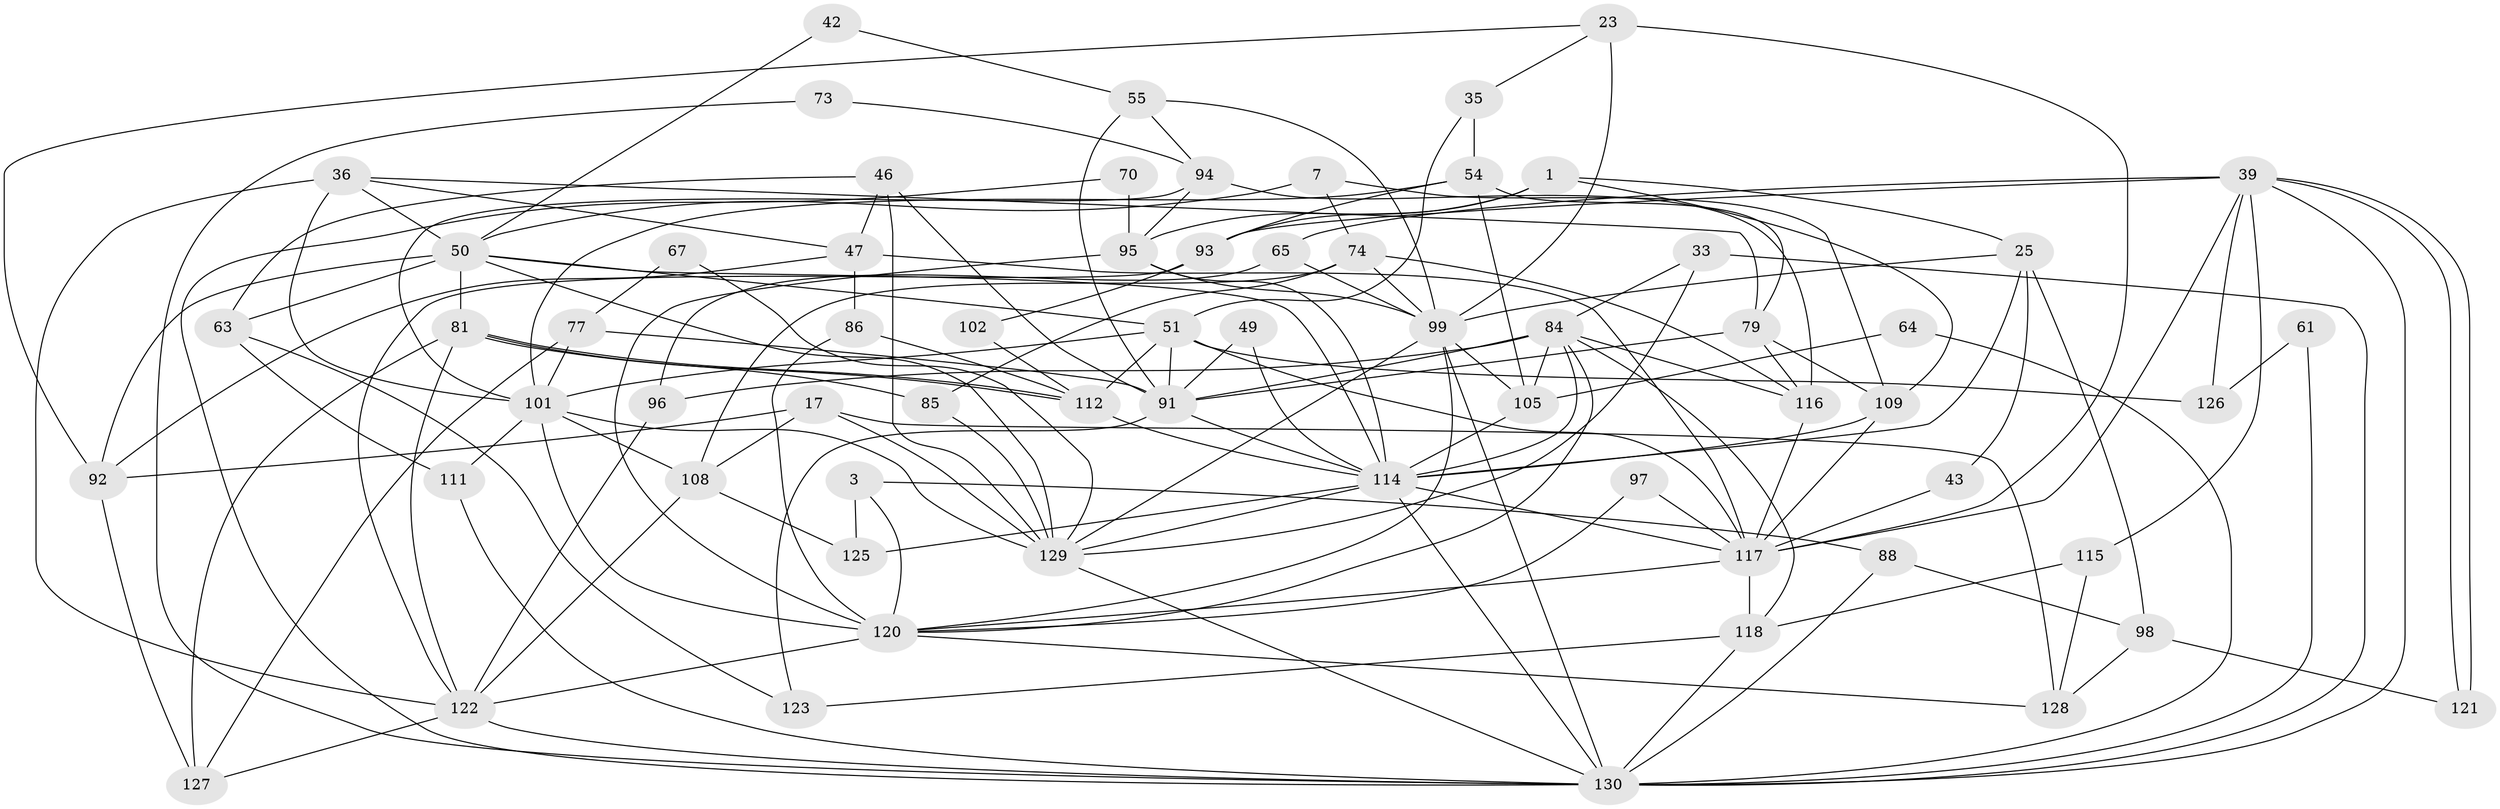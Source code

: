 // original degree distribution, {4: 0.3076923076923077, 3: 0.25384615384615383, 5: 0.17692307692307693, 2: 0.13076923076923078, 7: 0.03076923076923077, 6: 0.07692307692307693, 8: 0.023076923076923078}
// Generated by graph-tools (version 1.1) at 2025/51/03/09/25 04:51:05]
// undirected, 65 vertices, 159 edges
graph export_dot {
graph [start="1"]
  node [color=gray90,style=filled];
  1;
  3;
  7;
  17;
  23;
  25;
  33;
  35;
  36;
  39 [super="+18"];
  42;
  43;
  46;
  47 [super="+30"];
  49;
  50 [super="+10+40"];
  51 [super="+38"];
  54;
  55;
  61;
  63 [super="+58"];
  64;
  65;
  67;
  70;
  73;
  74;
  77;
  79 [super="+45"];
  81 [super="+52"];
  84 [super="+9+37"];
  85 [super="+31"];
  86;
  88 [super="+76"];
  91 [super="+59"];
  92 [super="+2"];
  93 [super="+27+72"];
  94;
  95 [super="+41"];
  96;
  97;
  98;
  99 [super="+24+71"];
  101 [super="+15+80"];
  102;
  105 [super="+66+82"];
  108 [super="+100"];
  109;
  111;
  112;
  114 [super="+75+110+106"];
  115;
  116;
  117 [super="+113+89"];
  118 [super="+69"];
  120 [super="+90"];
  121;
  122 [super="+13+68+107"];
  123;
  125;
  126;
  127;
  128;
  129 [super="+124"];
  130 [super="+103+62+48"];
  1 -- 109;
  1 -- 25;
  1 -- 95;
  1 -- 93;
  3 -- 88 [weight=2];
  3 -- 125;
  3 -- 120;
  7 -- 74;
  7 -- 109;
  7 -- 50;
  17 -- 92;
  17 -- 128;
  17 -- 108;
  17 -- 129;
  23 -- 35;
  23 -- 92;
  23 -- 99 [weight=2];
  23 -- 117;
  25 -- 99;
  25 -- 43;
  25 -- 98;
  25 -- 114;
  33 -- 130 [weight=4];
  33 -- 129;
  33 -- 84;
  35 -- 51;
  35 -- 54;
  36 -- 101 [weight=2];
  36 -- 47 [weight=2];
  36 -- 79;
  36 -- 50;
  36 -- 122 [weight=2];
  39 -- 121;
  39 -- 121;
  39 -- 126;
  39 -- 130 [weight=2];
  39 -- 65;
  39 -- 115;
  39 -- 93;
  39 -- 117;
  42 -- 50;
  42 -- 55;
  43 -- 117;
  46 -- 63 [weight=2];
  46 -- 47;
  46 -- 129 [weight=2];
  46 -- 91;
  47 -- 92;
  47 -- 117 [weight=2];
  47 -- 86;
  49 -- 91;
  49 -- 114;
  50 -- 92 [weight=2];
  50 -- 81 [weight=2];
  50 -- 63;
  50 -- 51;
  50 -- 129;
  50 -- 114;
  51 -- 112;
  51 -- 101 [weight=2];
  51 -- 91;
  51 -- 126;
  51 -- 117;
  54 -- 101;
  54 -- 93;
  54 -- 79;
  54 -- 105;
  55 -- 94;
  55 -- 91;
  55 -- 99;
  61 -- 126;
  61 -- 130;
  63 -- 123;
  63 -- 111;
  64 -- 130;
  64 -- 105;
  65 -- 96;
  65 -- 99;
  67 -- 77;
  67 -- 129;
  70 -- 95;
  70 -- 130;
  73 -- 94;
  73 -- 130;
  74 -- 108 [weight=2];
  74 -- 116;
  74 -- 99;
  74 -- 85;
  77 -- 127;
  77 -- 101;
  77 -- 91;
  79 -- 109;
  79 -- 91;
  79 -- 116;
  81 -- 127;
  81 -- 112;
  81 -- 112;
  81 -- 122;
  81 -- 85;
  84 -- 91 [weight=2];
  84 -- 116 [weight=3];
  84 -- 118;
  84 -- 120;
  84 -- 96;
  84 -- 105 [weight=2];
  84 -- 114;
  85 -- 129;
  86 -- 112;
  86 -- 120;
  88 -- 98;
  88 -- 130;
  91 -- 123;
  91 -- 114;
  92 -- 127 [weight=2];
  93 -- 122;
  93 -- 102;
  94 -- 101;
  94 -- 116;
  94 -- 95;
  95 -- 120;
  95 -- 99;
  95 -- 114 [weight=2];
  96 -- 122;
  97 -- 120;
  97 -- 117;
  98 -- 128;
  98 -- 121;
  99 -- 129;
  99 -- 120;
  99 -- 130;
  99 -- 105 [weight=2];
  101 -- 129 [weight=2];
  101 -- 111;
  101 -- 108;
  101 -- 120;
  102 -- 112;
  105 -- 114 [weight=4];
  108 -- 125;
  108 -- 122;
  109 -- 114;
  109 -- 117;
  111 -- 130;
  112 -- 114;
  114 -- 129;
  114 -- 130 [weight=3];
  114 -- 117 [weight=2];
  114 -- 125;
  115 -- 128;
  115 -- 118;
  116 -- 117 [weight=2];
  117 -- 118;
  117 -- 120;
  118 -- 130;
  118 -- 123;
  120 -- 122 [weight=3];
  120 -- 128;
  122 -- 127;
  122 -- 130 [weight=3];
  129 -- 130;
}
